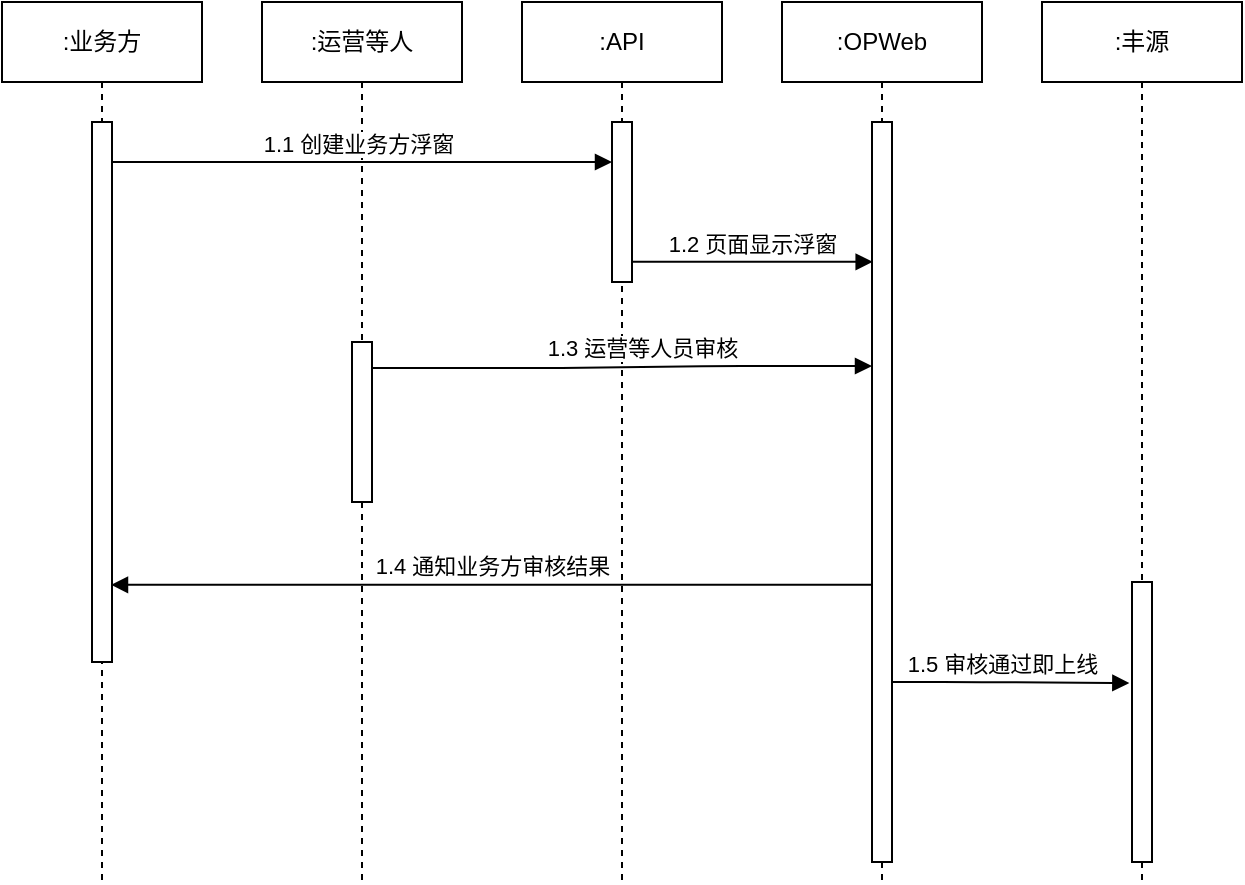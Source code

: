 <mxfile version="14.6.11" type="github"><diagram id="02vrJBqsxTgyS7POdTh9" name="Page-1"><mxGraphModel dx="1422" dy="762" grid="1" gridSize="10" guides="1" tooltips="1" connect="1" arrows="1" fold="1" page="1" pageScale="1" pageWidth="827" pageHeight="1169" math="0" shadow="0"><root><mxCell id="0"/><mxCell id="1" parent="0"/><mxCell id="vYxQJxVRFuz9g3XWMTJe-1" value=":业务方" style="shape=umlLifeline;perimeter=lifelinePerimeter;whiteSpace=wrap;html=1;container=1;collapsible=0;recursiveResize=0;outlineConnect=0;" parent="1" vertex="1"><mxGeometry x="80" y="120" width="100" height="440" as="geometry"/></mxCell><mxCell id="vYxQJxVRFuz9g3XWMTJe-2" value="" style="html=1;points=[];perimeter=orthogonalPerimeter;fillColor=#ffffff;gradientColor=none;" parent="vYxQJxVRFuz9g3XWMTJe-1" vertex="1"><mxGeometry x="45" y="60" width="10" height="270" as="geometry"/></mxCell><mxCell id="vYxQJxVRFuz9g3XWMTJe-3" value=":API" style="shape=umlLifeline;perimeter=lifelinePerimeter;whiteSpace=wrap;html=1;container=1;collapsible=0;recursiveResize=0;outlineConnect=0;" parent="1" vertex="1"><mxGeometry x="340" y="120" width="100" height="440" as="geometry"/></mxCell><mxCell id="vYxQJxVRFuz9g3XWMTJe-4" value="" style="html=1;points=[];perimeter=orthogonalPerimeter;fillColor=#ffffff;gradientColor=none;" parent="vYxQJxVRFuz9g3XWMTJe-3" vertex="1"><mxGeometry x="45" y="60" width="10" height="80" as="geometry"/></mxCell><mxCell id="vYxQJxVRFuz9g3XWMTJe-5" value=":运营等人" style="shape=umlLifeline;perimeter=lifelinePerimeter;whiteSpace=wrap;html=1;container=1;collapsible=0;recursiveResize=0;outlineConnect=0;" parent="1" vertex="1"><mxGeometry x="210" y="120" width="100" height="440" as="geometry"/></mxCell><mxCell id="vYxQJxVRFuz9g3XWMTJe-6" value="" style="html=1;points=[];perimeter=orthogonalPerimeter;fillColor=#ffffff;gradientColor=none;" parent="vYxQJxVRFuz9g3XWMTJe-5" vertex="1"><mxGeometry x="45" y="170" width="10" height="80" as="geometry"/></mxCell><mxCell id="vYxQJxVRFuz9g3XWMTJe-7" value="1.3 运营等人员审核" style="html=1;verticalAlign=bottom;endArrow=block;" parent="vYxQJxVRFuz9g3XWMTJe-5" edge="1"><mxGeometry x="0.08" width="80" relative="1" as="geometry"><mxPoint x="55" y="183.0" as="sourcePoint"/><mxPoint x="305" y="182" as="targetPoint"/><Array as="points"><mxPoint x="150" y="183"/><mxPoint x="230" y="182"/></Array><mxPoint y="-1" as="offset"/></mxGeometry></mxCell><mxCell id="vYxQJxVRFuz9g3XWMTJe-8" value=":OPWeb" style="shape=umlLifeline;perimeter=lifelinePerimeter;whiteSpace=wrap;html=1;container=1;collapsible=0;recursiveResize=0;outlineConnect=0;" parent="1" vertex="1"><mxGeometry x="470" y="120" width="100" height="440" as="geometry"/></mxCell><mxCell id="vYxQJxVRFuz9g3XWMTJe-9" value="" style="html=1;points=[];perimeter=orthogonalPerimeter;fillColor=#ffffff;gradientColor=none;" parent="vYxQJxVRFuz9g3XWMTJe-8" vertex="1"><mxGeometry x="45" y="60" width="10" height="370" as="geometry"/></mxCell><mxCell id="vYxQJxVRFuz9g3XWMTJe-10" value=":丰源" style="shape=umlLifeline;perimeter=lifelinePerimeter;whiteSpace=wrap;html=1;container=1;collapsible=0;recursiveResize=0;outlineConnect=0;" parent="1" vertex="1"><mxGeometry x="600" y="120" width="100" height="440" as="geometry"/></mxCell><mxCell id="vYxQJxVRFuz9g3XWMTJe-11" value="" style="html=1;points=[];perimeter=orthogonalPerimeter;fillColor=#ffffff;gradientColor=none;" parent="vYxQJxVRFuz9g3XWMTJe-10" vertex="1"><mxGeometry x="45" y="290" width="10" height="140" as="geometry"/></mxCell><mxCell id="vYxQJxVRFuz9g3XWMTJe-12" value="1.1 创建业务方浮窗" style="html=1;verticalAlign=bottom;endArrow=block;" parent="1" source="vYxQJxVRFuz9g3XWMTJe-2" target="vYxQJxVRFuz9g3XWMTJe-4" edge="1"><mxGeometry x="-0.018" width="80" relative="1" as="geometry"><mxPoint x="130" y="200" as="sourcePoint"/><mxPoint x="380" y="200" as="targetPoint"/><Array as="points"><mxPoint x="360" y="200"/></Array><mxPoint as="offset"/></mxGeometry></mxCell><mxCell id="vYxQJxVRFuz9g3XWMTJe-13" value="1.2 页面显示浮窗" style="html=1;verticalAlign=bottom;endArrow=block;entryX=0.033;entryY=0.189;entryDx=0;entryDy=0;entryPerimeter=0;" parent="1" source="vYxQJxVRFuz9g3XWMTJe-4" target="vYxQJxVRFuz9g3XWMTJe-9" edge="1"><mxGeometry width="80" relative="1" as="geometry"><mxPoint x="400" y="230" as="sourcePoint"/><mxPoint x="500" y="231" as="targetPoint"/></mxGeometry></mxCell><mxCell id="vYxQJxVRFuz9g3XWMTJe-14" value="1.4 通知业务方审核结果" style="html=1;verticalAlign=bottom;endArrow=block;entryX=0.95;entryY=0.857;entryDx=0;entryDy=0;entryPerimeter=0;" parent="1" source="vYxQJxVRFuz9g3XWMTJe-9" target="vYxQJxVRFuz9g3XWMTJe-2" edge="1"><mxGeometry width="80" relative="1" as="geometry"><mxPoint x="290" y="410" as="sourcePoint"/><mxPoint x="210" y="410" as="targetPoint"/></mxGeometry></mxCell><mxCell id="vYxQJxVRFuz9g3XWMTJe-15" value="1.5 审核通过即上线" style="html=1;verticalAlign=bottom;endArrow=block;entryX=-0.133;entryY=0.361;entryDx=0;entryDy=0;entryPerimeter=0;" parent="1" source="vYxQJxVRFuz9g3XWMTJe-9" target="vYxQJxVRFuz9g3XWMTJe-11" edge="1"><mxGeometry x="-0.073" width="80" relative="1" as="geometry"><mxPoint x="530" y="460" as="sourcePoint"/><mxPoint x="640" y="460" as="targetPoint"/><Array as="points"><mxPoint x="560" y="460"/></Array><mxPoint as="offset"/></mxGeometry></mxCell></root></mxGraphModel></diagram></mxfile>